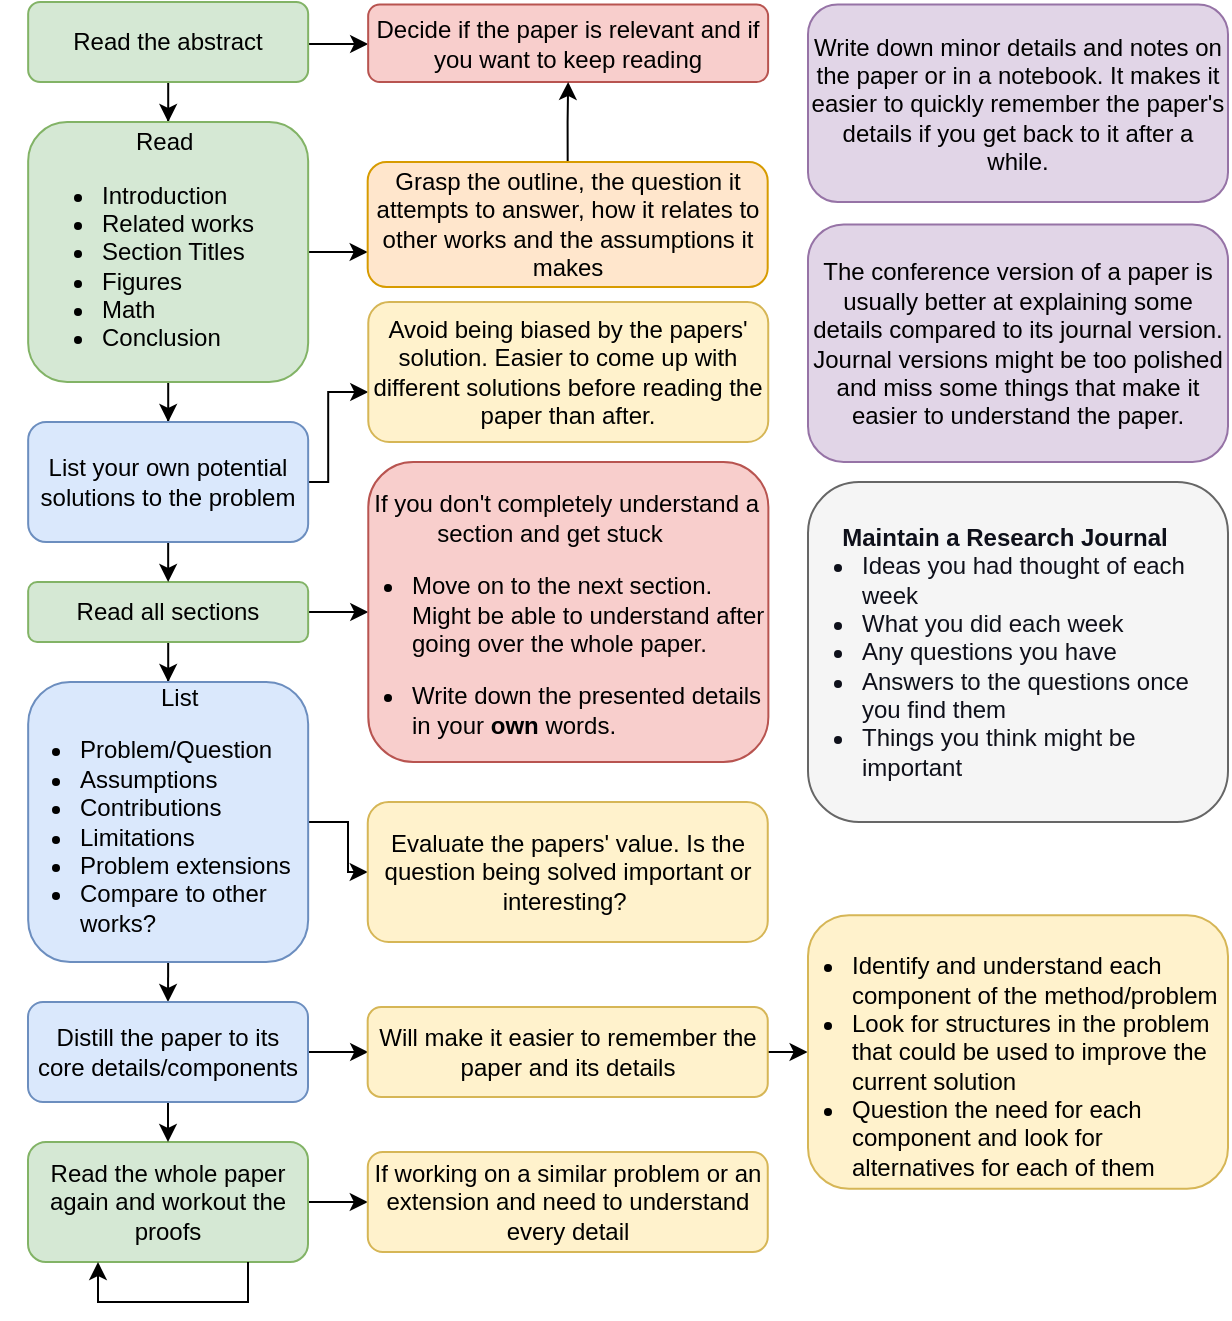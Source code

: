 <mxfile version="13.9.3" type="github">
  <diagram id="QiM9oSrPAjDkkbRO5tYO" name="Page-1">
    <mxGraphModel dx="1422" dy="762" grid="1" gridSize="10" guides="1" tooltips="1" connect="1" arrows="1" fold="1" page="1" pageScale="1" pageWidth="850" pageHeight="1100" math="0" shadow="0">
      <root>
        <mxCell id="0" />
        <mxCell id="1" parent="0" />
        <mxCell id="tbHWGJce0Dj6GsjQu1Z4-2" value="" style="edgeStyle=orthogonalEdgeStyle;rounded=0;orthogonalLoop=1;jettySize=auto;html=1;" parent="1" source="eRuPD94aAmWbf7h1Lmvu-1" target="tbHWGJce0Dj6GsjQu1Z4-1" edge="1">
          <mxGeometry relative="1" as="geometry" />
        </mxCell>
        <mxCell id="tbHWGJce0Dj6GsjQu1Z4-14" value="" style="edgeStyle=orthogonalEdgeStyle;rounded=0;orthogonalLoop=1;jettySize=auto;html=1;" parent="1" source="eRuPD94aAmWbf7h1Lmvu-1" target="tbHWGJce0Dj6GsjQu1Z4-13" edge="1">
          <mxGeometry relative="1" as="geometry">
            <Array as="points">
              <mxPoint x="190.08" y="31" />
              <mxPoint x="190.08" y="31" />
            </Array>
          </mxGeometry>
        </mxCell>
        <mxCell id="eRuPD94aAmWbf7h1Lmvu-1" value="Read the abstract" style="rounded=1;whiteSpace=wrap;html=1;glass=0;shadow=0;sketch=0;fillColor=#d5e8d4;strokeColor=#82b366;" parent="1" vertex="1">
          <mxGeometry x="30.08" y="10" width="140" height="40" as="geometry" />
        </mxCell>
        <mxCell id="tbHWGJce0Dj6GsjQu1Z4-7" value="" style="edgeStyle=orthogonalEdgeStyle;rounded=0;orthogonalLoop=1;jettySize=auto;html=1;" parent="1" source="tbHWGJce0Dj6GsjQu1Z4-1" target="tbHWGJce0Dj6GsjQu1Z4-6" edge="1">
          <mxGeometry relative="1" as="geometry" />
        </mxCell>
        <mxCell id="tbHWGJce0Dj6GsjQu1Z4-17" value="" style="edgeStyle=orthogonalEdgeStyle;rounded=0;orthogonalLoop=1;jettySize=auto;html=1;" parent="1" source="tbHWGJce0Dj6GsjQu1Z4-1" target="tbHWGJce0Dj6GsjQu1Z4-16" edge="1">
          <mxGeometry relative="1" as="geometry">
            <Array as="points">
              <mxPoint x="180.08" y="135" />
              <mxPoint x="180.08" y="135" />
            </Array>
          </mxGeometry>
        </mxCell>
        <mxCell id="tbHWGJce0Dj6GsjQu1Z4-1" value="&lt;div style=&quot;text-align: center&quot;&gt;&lt;span&gt;&amp;nbsp; &amp;nbsp; &amp;nbsp; &amp;nbsp; Read&lt;/span&gt;&lt;/div&gt;&lt;ul&gt;&lt;li&gt;Introduction&lt;/li&gt;&lt;li&gt;Related works&lt;/li&gt;&lt;li&gt;Section Titles&lt;/li&gt;&lt;li&gt;Figures&lt;/li&gt;&lt;li&gt;Math&amp;nbsp;&lt;/li&gt;&lt;li&gt;Conclusion&lt;/li&gt;&lt;/ul&gt;" style="whiteSpace=wrap;html=1;rounded=1;align=left;fillColor=#d5e8d4;strokeColor=#82b366;spacingLeft=-5;" parent="1" vertex="1">
          <mxGeometry x="30.08" y="70" width="140" height="130" as="geometry" />
        </mxCell>
        <mxCell id="tbHWGJce0Dj6GsjQu1Z4-10" value="" style="edgeStyle=orthogonalEdgeStyle;rounded=0;orthogonalLoop=1;jettySize=auto;html=1;" parent="1" source="tbHWGJce0Dj6GsjQu1Z4-3" target="tbHWGJce0Dj6GsjQu1Z4-9" edge="1">
          <mxGeometry relative="1" as="geometry" />
        </mxCell>
        <mxCell id="tbHWGJce0Dj6GsjQu1Z4-25" value="" style="edgeStyle=orthogonalEdgeStyle;rounded=0;orthogonalLoop=1;jettySize=auto;html=1;" parent="1" source="tbHWGJce0Dj6GsjQu1Z4-3" target="tbHWGJce0Dj6GsjQu1Z4-24" edge="1">
          <mxGeometry relative="1" as="geometry" />
        </mxCell>
        <mxCell id="tbHWGJce0Dj6GsjQu1Z4-3" value="Read all sections" style="whiteSpace=wrap;html=1;rounded=1;align=center;fillColor=#d5e8d4;strokeColor=#82b366;" parent="1" vertex="1">
          <mxGeometry x="30.08" y="300" width="140" height="30" as="geometry" />
        </mxCell>
        <mxCell id="tbHWGJce0Dj6GsjQu1Z4-8" style="edgeStyle=orthogonalEdgeStyle;rounded=0;orthogonalLoop=1;jettySize=auto;html=1;exitX=0.5;exitY=1;exitDx=0;exitDy=0;entryX=0.5;entryY=0;entryDx=0;entryDy=0;" parent="1" source="tbHWGJce0Dj6GsjQu1Z4-6" target="tbHWGJce0Dj6GsjQu1Z4-3" edge="1">
          <mxGeometry relative="1" as="geometry" />
        </mxCell>
        <mxCell id="tbHWGJce0Dj6GsjQu1Z4-20" value="" style="edgeStyle=orthogonalEdgeStyle;rounded=0;orthogonalLoop=1;jettySize=auto;html=1;" parent="1" source="tbHWGJce0Dj6GsjQu1Z4-6" target="tbHWGJce0Dj6GsjQu1Z4-19" edge="1">
          <mxGeometry relative="1" as="geometry">
            <Array as="points">
              <mxPoint x="180.08" y="250" />
              <mxPoint x="180.08" y="205" />
            </Array>
          </mxGeometry>
        </mxCell>
        <mxCell id="tbHWGJce0Dj6GsjQu1Z4-6" value="List your own potential solutions to the problem" style="whiteSpace=wrap;html=1;rounded=1;align=center;fillColor=#dae8fc;strokeColor=#6c8ebf;" parent="1" vertex="1">
          <mxGeometry x="30.08" y="220" width="140" height="60" as="geometry" />
        </mxCell>
        <mxCell id="tbHWGJce0Dj6GsjQu1Z4-27" value="" style="edgeStyle=orthogonalEdgeStyle;rounded=0;orthogonalLoop=1;jettySize=auto;html=1;entryX=0;entryY=0.5;entryDx=0;entryDy=0;" parent="1" source="tbHWGJce0Dj6GsjQu1Z4-9" target="tbHWGJce0Dj6GsjQu1Z4-26" edge="1">
          <mxGeometry relative="1" as="geometry">
            <Array as="points">
              <mxPoint x="190" y="420" />
              <mxPoint x="190" y="445" />
            </Array>
          </mxGeometry>
        </mxCell>
        <mxCell id="jmNkkBRaGiyjRFW7MrC_-11" style="edgeStyle=orthogonalEdgeStyle;rounded=0;orthogonalLoop=1;jettySize=auto;html=1;exitX=0.5;exitY=1;exitDx=0;exitDy=0;entryX=0.5;entryY=0;entryDx=0;entryDy=0;" parent="1" source="tbHWGJce0Dj6GsjQu1Z4-9" target="jmNkkBRaGiyjRFW7MrC_-5" edge="1">
          <mxGeometry relative="1" as="geometry" />
        </mxCell>
        <mxCell id="tbHWGJce0Dj6GsjQu1Z4-9" value="&lt;div&gt;&lt;span&gt;&amp;nbsp; &amp;nbsp; &amp;nbsp; &amp;nbsp; List&lt;/span&gt;&lt;/div&gt;&lt;ul&gt;&lt;li style=&quot;text-align: left&quot;&gt;Problem/Question&lt;/li&gt;&lt;li style=&quot;text-align: left&quot;&gt;Assumptions&lt;/li&gt;&lt;li style=&quot;text-align: left&quot;&gt;Contributions&lt;/li&gt;&lt;li style=&quot;text-align: left&quot;&gt;Limitations&lt;/li&gt;&lt;li style=&quot;text-align: left&quot;&gt;Problem extensions&lt;/li&gt;&lt;li style=&quot;text-align: left&quot;&gt;Compare to other works?&lt;/li&gt;&lt;/ul&gt;" style="whiteSpace=wrap;html=1;rounded=1;fillColor=#dae8fc;strokeColor=#6c8ebf;verticalAlign=middle;spacingLeft=-15;" parent="1" vertex="1">
          <mxGeometry x="30.08" y="350" width="140" height="140" as="geometry" />
        </mxCell>
        <mxCell id="tbHWGJce0Dj6GsjQu1Z4-29" value="" style="edgeStyle=orthogonalEdgeStyle;rounded=0;orthogonalLoop=1;jettySize=auto;html=1;" parent="1" source="tbHWGJce0Dj6GsjQu1Z4-11" target="tbHWGJce0Dj6GsjQu1Z4-28" edge="1">
          <mxGeometry relative="1" as="geometry" />
        </mxCell>
        <mxCell id="tbHWGJce0Dj6GsjQu1Z4-11" value="Read the whole paper again and workout the proofs" style="whiteSpace=wrap;html=1;rounded=1;fillColor=#d5e8d4;strokeColor=#82b366;" parent="1" vertex="1">
          <mxGeometry x="30" y="580" width="140" height="60" as="geometry" />
        </mxCell>
        <mxCell id="tbHWGJce0Dj6GsjQu1Z4-13" value="Decide if the paper is relevant and if you want to keep reading" style="whiteSpace=wrap;html=1;rounded=1;shadow=0;glass=0;sketch=0;fillColor=#f8cecc;strokeColor=#b85450;" parent="1" vertex="1">
          <mxGeometry x="200.08" y="11.25" width="199.98" height="38.75" as="geometry" />
        </mxCell>
        <mxCell id="tbHWGJce0Dj6GsjQu1Z4-18" style="edgeStyle=orthogonalEdgeStyle;rounded=0;orthogonalLoop=1;jettySize=auto;html=1;exitX=0.5;exitY=0;exitDx=0;exitDy=0;entryX=0.5;entryY=1;entryDx=0;entryDy=0;" parent="1" source="tbHWGJce0Dj6GsjQu1Z4-16" target="tbHWGJce0Dj6GsjQu1Z4-13" edge="1">
          <mxGeometry relative="1" as="geometry" />
        </mxCell>
        <mxCell id="tbHWGJce0Dj6GsjQu1Z4-16" value="Grasp the outline, the question it attempts to answer, how it relates to other works and the assumptions it makes" style="whiteSpace=wrap;html=1;rounded=1;align=center;fillColor=#ffe6cc;strokeColor=#d79b00;" parent="1" vertex="1">
          <mxGeometry x="199.84" y="90" width="200" height="62.5" as="geometry" />
        </mxCell>
        <mxCell id="tbHWGJce0Dj6GsjQu1Z4-19" value="Avoid being biased by the papers&#39; solution. Easier to come up with different solutions before reading the paper than after." style="whiteSpace=wrap;html=1;rounded=1;fillColor=#fff2cc;strokeColor=#d6b656;verticalAlign=middle;horizontal=1;" parent="1" vertex="1">
          <mxGeometry x="200.14" y="160" width="199.98" height="70" as="geometry" />
        </mxCell>
        <mxCell id="tbHWGJce0Dj6GsjQu1Z4-24" value="&lt;div&gt;&lt;span&gt;&lt;br&gt;&lt;/span&gt;&lt;/div&gt;&lt;div style=&quot;text-align: center&quot;&gt;&lt;span&gt;&amp;nbsp; &amp;nbsp; &amp;nbsp;If you don&#39;t completely understand a section and get stuck&lt;/span&gt;&lt;/div&gt;&lt;ul&gt;&lt;li&gt;Move on to the next section. Might be able to understand after going over the whole paper.&lt;/li&gt;&lt;/ul&gt;&lt;ul&gt;&lt;li&gt;Write down the presented details in your &lt;b&gt;own &lt;/b&gt;words.&lt;/li&gt;&lt;/ul&gt;" style="whiteSpace=wrap;html=1;rounded=1;fillColor=#f8cecc;strokeColor=#b85450;spacingLeft=-20;align=left;" parent="1" vertex="1">
          <mxGeometry x="200.14" y="240" width="200.04" height="150" as="geometry" />
        </mxCell>
        <mxCell id="tbHWGJce0Dj6GsjQu1Z4-26" value="Evaluate the papers&#39; value. Is the question being solved important or interesting?&amp;nbsp;" style="whiteSpace=wrap;html=1;rounded=1;fillColor=#fff2cc;strokeColor=#d6b656;" parent="1" vertex="1">
          <mxGeometry x="199.88" y="410" width="200" height="70" as="geometry" />
        </mxCell>
        <mxCell id="tbHWGJce0Dj6GsjQu1Z4-28" value="If working on a similar problem or an extension and need to understand every detail" style="whiteSpace=wrap;html=1;rounded=1;fillColor=#fff2cc;strokeColor=#d6b656;" parent="1" vertex="1">
          <mxGeometry x="199.9" y="585" width="199.98" height="50" as="geometry" />
        </mxCell>
        <mxCell id="jmNkkBRaGiyjRFW7MrC_-10" style="edgeStyle=orthogonalEdgeStyle;rounded=0;orthogonalLoop=1;jettySize=auto;html=1;exitX=0.5;exitY=1;exitDx=0;exitDy=0;entryX=0.5;entryY=0;entryDx=0;entryDy=0;" parent="1" source="jmNkkBRaGiyjRFW7MrC_-5" target="tbHWGJce0Dj6GsjQu1Z4-11" edge="1">
          <mxGeometry relative="1" as="geometry" />
        </mxCell>
        <mxCell id="xSgbeVniZeZdo-TaIFkp-1" style="edgeStyle=orthogonalEdgeStyle;rounded=0;orthogonalLoop=1;jettySize=auto;html=1;exitX=1;exitY=0.5;exitDx=0;exitDy=0;" parent="1" source="jmNkkBRaGiyjRFW7MrC_-5" edge="1">
          <mxGeometry relative="1" as="geometry">
            <mxPoint x="200.08" y="534.944" as="targetPoint" />
          </mxGeometry>
        </mxCell>
        <mxCell id="jmNkkBRaGiyjRFW7MrC_-5" value="Distill the paper to its core details/components" style="whiteSpace=wrap;html=1;rounded=1;fillColor=#dae8fc;strokeColor=#6c8ebf;" parent="1" vertex="1">
          <mxGeometry x="30" y="510" width="140" height="50" as="geometry" />
        </mxCell>
        <mxCell id="cU1wx5OKAQBh6w2Gunx4-2" value="" style="edgeStyle=orthogonalEdgeStyle;rounded=0;orthogonalLoop=1;jettySize=auto;html=1;" edge="1" parent="1" source="jmNkkBRaGiyjRFW7MrC_-7" target="cU1wx5OKAQBh6w2Gunx4-1">
          <mxGeometry relative="1" as="geometry" />
        </mxCell>
        <mxCell id="jmNkkBRaGiyjRFW7MrC_-7" value="Will make it easier to remember the paper and its details" style="whiteSpace=wrap;html=1;rounded=1;strokeColor=#d6b656;fillColor=#fff2cc;" parent="1" vertex="1">
          <mxGeometry x="199.84" y="512.5" width="200.04" height="45" as="geometry" />
        </mxCell>
        <mxCell id="jmNkkBRaGiyjRFW7MrC_-13" value="The conference version of a paper is usually better at explaining some details compared to its journal version. Journal versions might be too polished and miss some things that make it easier to understand the paper." style="rounded=1;whiteSpace=wrap;html=1;fillColor=#e1d5e7;strokeColor=#9673a6;" parent="1" vertex="1">
          <mxGeometry x="420.0" y="121.25" width="210" height="118.75" as="geometry" />
        </mxCell>
        <mxCell id="jmNkkBRaGiyjRFW7MrC_-16" value="Write down minor details and notes on the paper or in a notebook. It makes it easier to quickly remember the paper&#39;s details if you get back to it after a while." style="rounded=1;whiteSpace=wrap;html=1;fillColor=#e1d5e7;strokeColor=#9673a6;" parent="1" vertex="1">
          <mxGeometry x="420.0" y="11.25" width="210" height="98.75" as="geometry" />
        </mxCell>
        <mxCell id="QFe-tPKMCLjhRltFGSoV-1" value="&lt;p style=&quot;text-align: center ; color: rgb(14 , 16 , 26) ; background: transparent ; margin-top: 0pt ; margin-bottom: 0pt&quot;&gt;&lt;strong style=&quot;background: transparent ; margin-top: 0pt ; margin-bottom: 0pt&quot;&gt;Maintain a Research Journal&lt;/strong&gt;&lt;/p&gt;&lt;ul style=&quot;color: rgb(14 , 16 , 26) ; background: transparent ; margin-top: 0pt ; margin-bottom: 0pt&quot;&gt;&lt;li style=&quot;background: transparent ; margin-top: 0pt ; margin-bottom: 0pt ; list-style-type: disc&quot;&gt;&lt;span style=&quot;background: transparent ; margin-top: 0pt ; margin-bottom: 0pt&quot;&gt;Ideas you had thought of each week&lt;/span&gt;&lt;/li&gt;&lt;li style=&quot;background: transparent ; margin-top: 0pt ; margin-bottom: 0pt ; list-style-type: disc&quot;&gt;&lt;span style=&quot;background: transparent ; margin-top: 0pt ; margin-bottom: 0pt&quot;&gt;What you did each week&lt;/span&gt;&lt;/li&gt;&lt;li style=&quot;background: transparent ; margin-top: 0pt ; margin-bottom: 0pt ; list-style-type: disc&quot;&gt;&lt;span style=&quot;background: transparent ; margin-top: 0pt ; margin-bottom: 0pt&quot;&gt;Any questions you have&lt;/span&gt;&lt;/li&gt;&lt;li style=&quot;background: transparent ; margin-top: 0pt ; margin-bottom: 0pt ; list-style-type: disc&quot;&gt;&lt;span style=&quot;background: transparent ; margin-top: 0pt ; margin-bottom: 0pt&quot;&gt;Answers to the questions once you find them&lt;/span&gt;&lt;/li&gt;&lt;li style=&quot;background: transparent ; margin-top: 0pt ; margin-bottom: 0pt ; list-style-type: disc&quot;&gt;&lt;span style=&quot;background: transparent ; margin-top: 0pt ; margin-bottom: 0pt&quot;&gt;Things you think might be important&amp;nbsp;&lt;/span&gt;&lt;/li&gt;&lt;/ul&gt;" style="rounded=1;whiteSpace=wrap;html=1;fillColor=#f5f5f5;strokeColor=#666666;fontColor=#333333;spacingLeft=-15;align=left;" parent="1" vertex="1">
          <mxGeometry x="420.0" y="250" width="210" height="170" as="geometry" />
        </mxCell>
        <mxCell id="QFe-tPKMCLjhRltFGSoV-5" style="edgeStyle=orthogonalEdgeStyle;rounded=0;orthogonalLoop=1;jettySize=auto;html=1;entryX=0.25;entryY=1;entryDx=0;entryDy=0;" parent="1" source="tbHWGJce0Dj6GsjQu1Z4-11" target="tbHWGJce0Dj6GsjQu1Z4-11" edge="1">
          <mxGeometry relative="1" as="geometry">
            <Array as="points">
              <mxPoint x="140.0" y="660" />
              <mxPoint x="65" y="660" />
            </Array>
          </mxGeometry>
        </mxCell>
        <mxCell id="cU1wx5OKAQBh6w2Gunx4-1" value="&lt;div&gt;&lt;br&gt;&lt;/div&gt;&lt;div&gt;&lt;br&gt;&lt;/div&gt;&lt;div&gt;&lt;br&gt;&lt;/div&gt;&lt;div&gt;&lt;br&gt;&lt;/div&gt;&lt;ul&gt;&lt;li&gt;Identify and understand each component of the method/problem&lt;/li&gt;&lt;li&gt;Look for structures in the problem that could be used to improve the current solution&lt;/li&gt;&lt;li&gt;Question the need for each component and look for alternatives for each of them&lt;br&gt;&lt;/li&gt;&lt;/ul&gt;&lt;br&gt;&lt;br&gt;&lt;br&gt;" style="whiteSpace=wrap;html=1;rounded=1;strokeColor=#d6b656;fillColor=#fff2cc;spacingLeft=-20;align=left;" vertex="1" parent="1">
          <mxGeometry x="420" y="466.64" width="210" height="136.72" as="geometry" />
        </mxCell>
      </root>
    </mxGraphModel>
  </diagram>
</mxfile>
